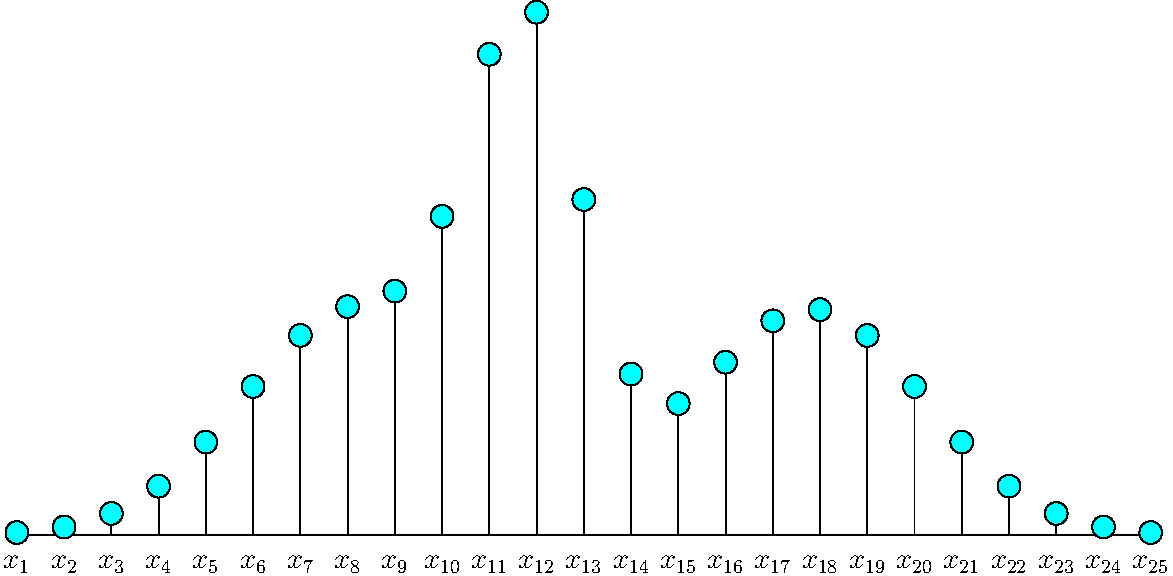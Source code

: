 
unitsize(1cm);
int N = 25;
real length = 20;
real wall_height = 8;

draw((0,0)--(length,0));

real delta = length / (N-1);

real pdf(real x) {
    real[] pis = {1/3, 1/3, 1/3};
    real[] mus = {-3, 0, 5};
    real[] sigmas = {2, 1, 2};
    real sum = 0;
    for (int i = 0; i < 3; ++i)
        sum += pis[i] * exp(-0.5 * ((x-mus[i])/sigmas[i])**2) / (sqrt(2*pi)*sigmas[i]);
    return sum;
}

real radius = 0.2;

for (int i = 0; i < N; ++i) {
    real p = i*delta;
    real x = p - 9;
    draw((p, 0)--(p, 60 * pdf(x)), TrueMargin(0, radius*cm));
    filldraw(circle((p, 60 * pdf(x)), radius), cyan);
    label("$x_{" + (string)(i+1) + "}$", (p, 0), 2.5*S, fontsize(14));
}
